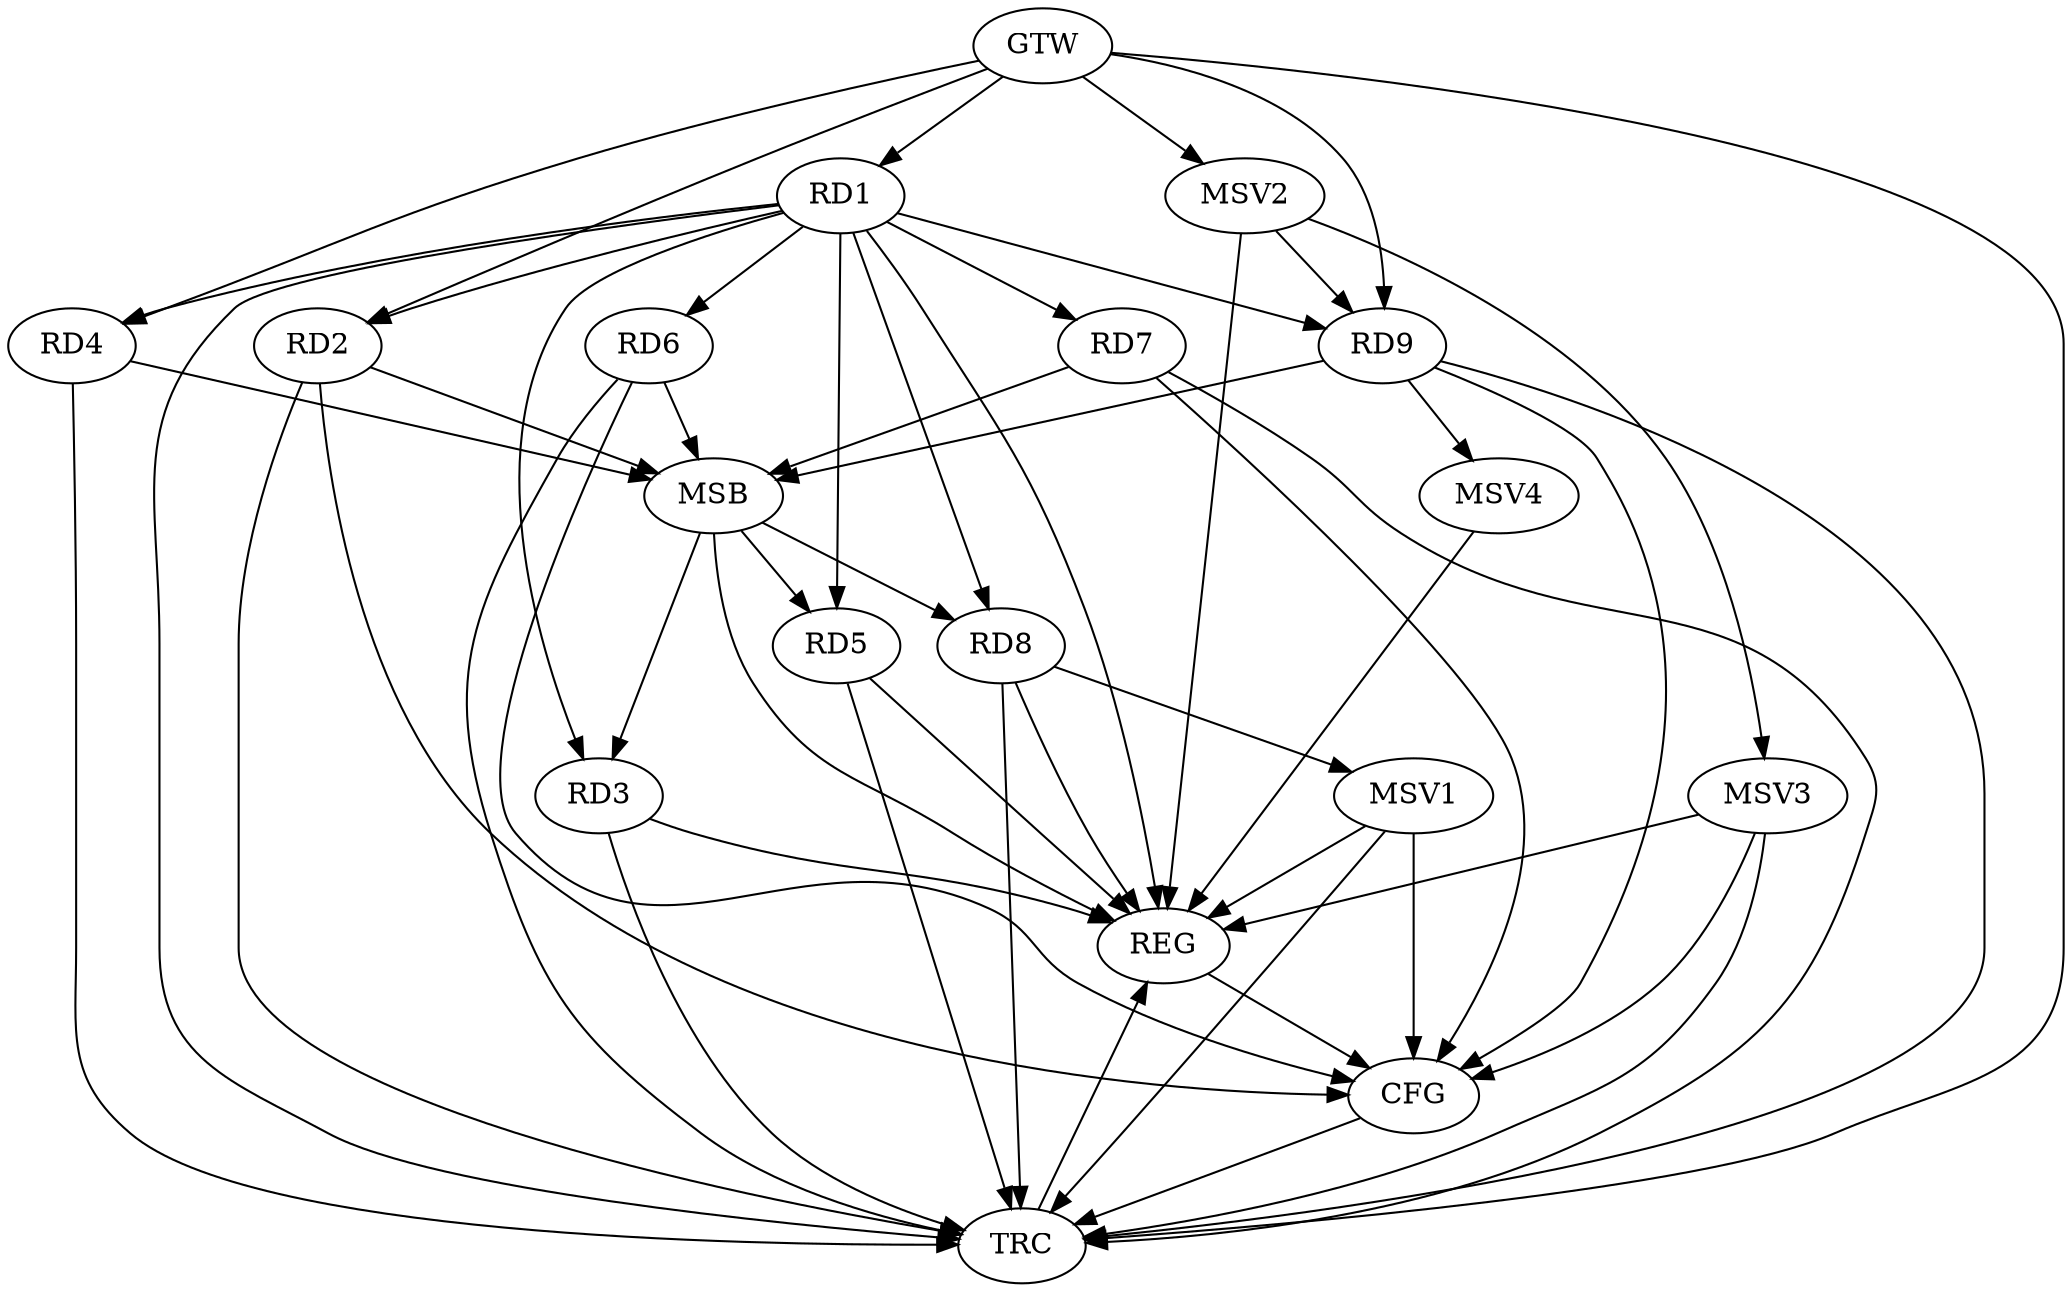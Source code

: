 strict digraph G {
  RD1 [ label="RD1" ];
  RD2 [ label="RD2" ];
  RD3 [ label="RD3" ];
  RD4 [ label="RD4" ];
  RD5 [ label="RD5" ];
  RD6 [ label="RD6" ];
  RD7 [ label="RD7" ];
  RD8 [ label="RD8" ];
  RD9 [ label="RD9" ];
  GTW [ label="GTW" ];
  REG [ label="REG" ];
  MSB [ label="MSB" ];
  CFG [ label="CFG" ];
  TRC [ label="TRC" ];
  MSV1 [ label="MSV1" ];
  MSV2 [ label="MSV2" ];
  MSV3 [ label="MSV3" ];
  MSV4 [ label="MSV4" ];
  RD1 -> RD7;
  GTW -> RD1;
  GTW -> RD2;
  GTW -> RD4;
  GTW -> RD9;
  RD1 -> REG;
  RD3 -> REG;
  RD5 -> REG;
  RD8 -> REG;
  RD2 -> MSB;
  MSB -> RD5;
  MSB -> RD8;
  MSB -> REG;
  RD4 -> MSB;
  RD6 -> MSB;
  RD7 -> MSB;
  MSB -> RD3;
  RD9 -> MSB;
  RD2 -> CFG;
  RD9 -> CFG;
  RD7 -> CFG;
  RD6 -> CFG;
  REG -> CFG;
  RD1 -> TRC;
  RD2 -> TRC;
  RD3 -> TRC;
  RD4 -> TRC;
  RD5 -> TRC;
  RD6 -> TRC;
  RD7 -> TRC;
  RD8 -> TRC;
  RD9 -> TRC;
  GTW -> TRC;
  CFG -> TRC;
  TRC -> REG;
  RD1 -> RD8;
  RD1 -> RD5;
  RD1 -> RD9;
  RD1 -> RD6;
  RD1 -> RD4;
  RD1 -> RD2;
  RD1 -> RD3;
  RD8 -> MSV1;
  MSV1 -> REG;
  MSV1 -> TRC;
  MSV1 -> CFG;
  MSV2 -> RD9;
  GTW -> MSV2;
  MSV2 -> REG;
  MSV2 -> MSV3;
  MSV3 -> REG;
  MSV3 -> TRC;
  MSV3 -> CFG;
  RD9 -> MSV4;
  MSV4 -> REG;
}
